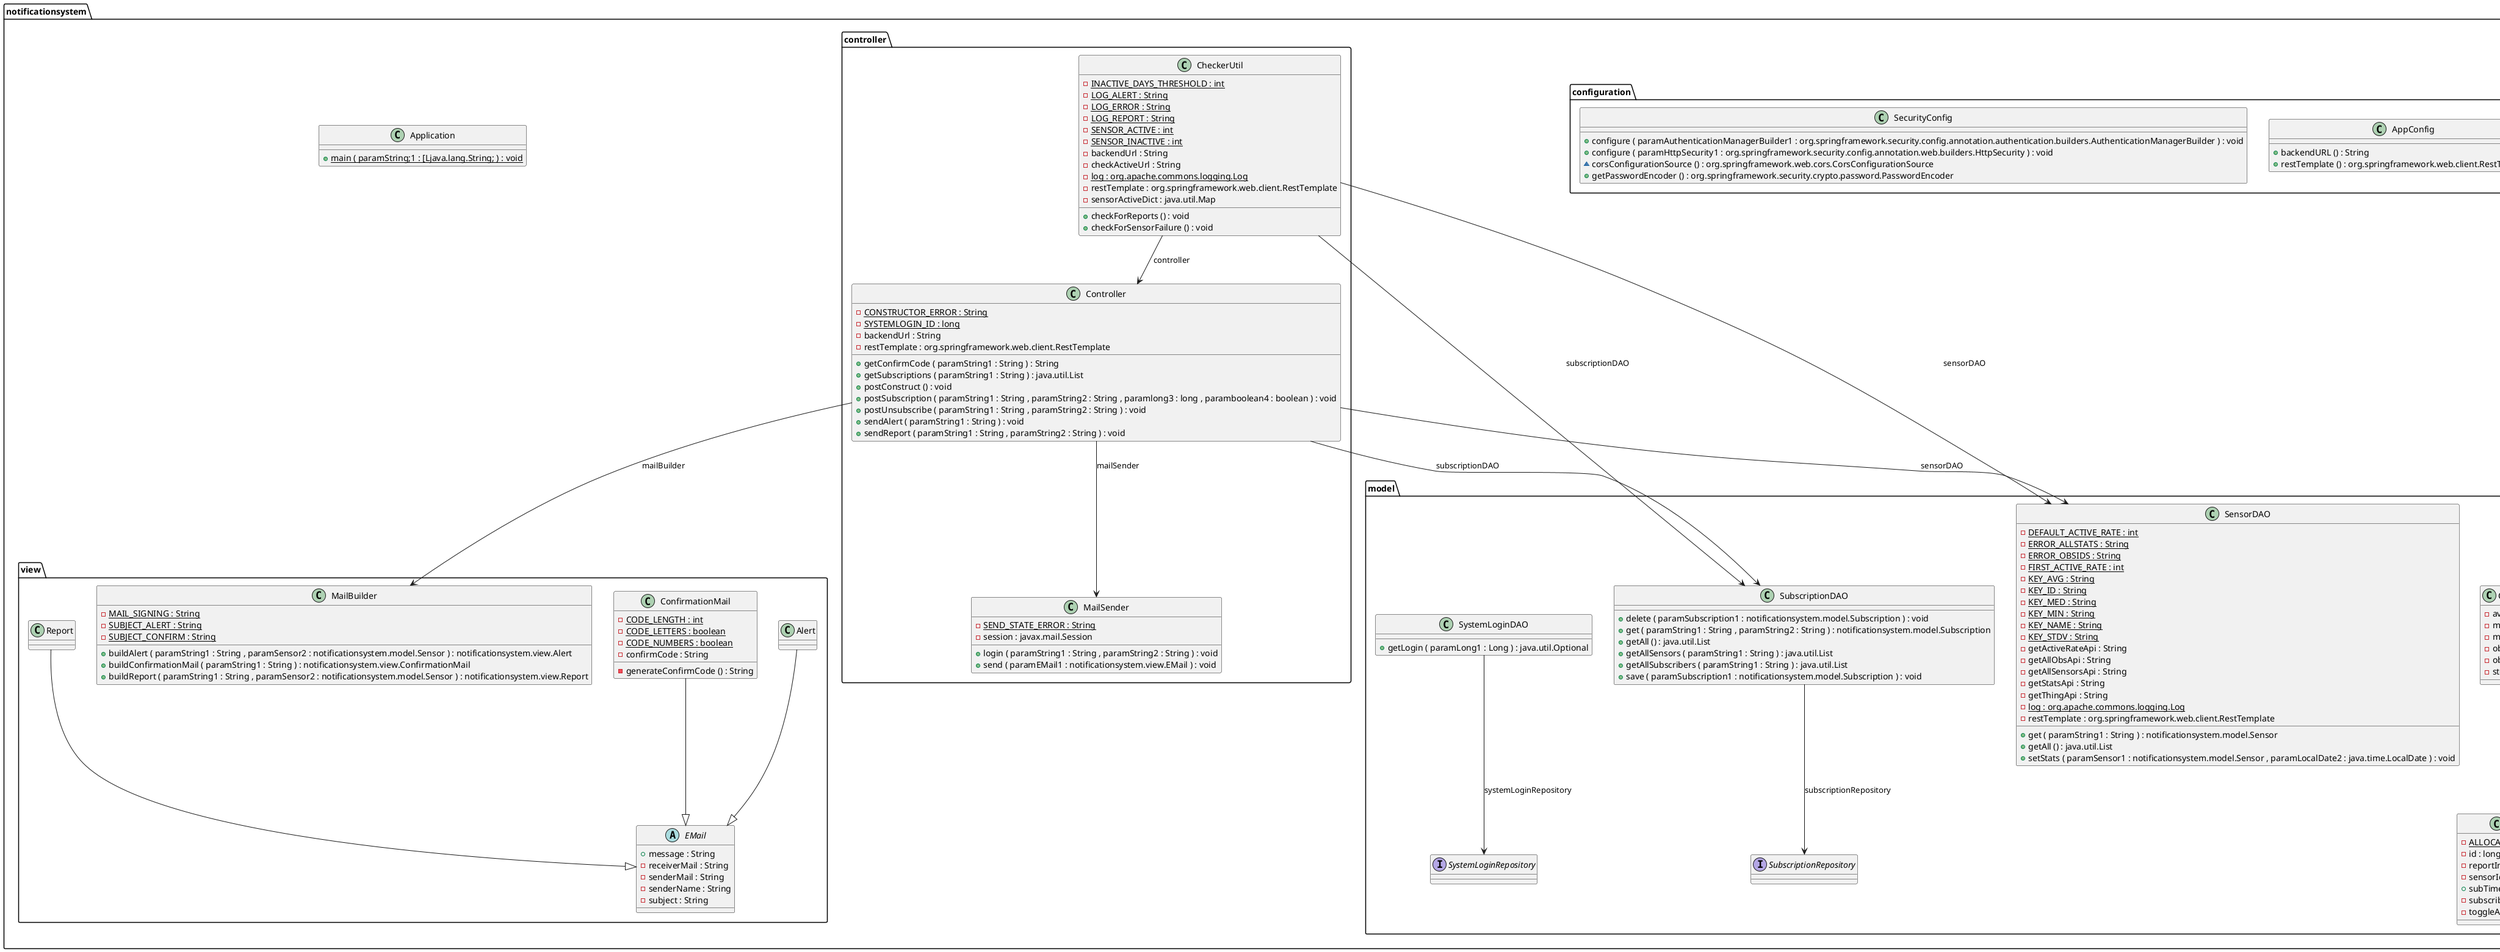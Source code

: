 @startuml

class notificationsystem.Application {
	{method}  {static} +main ( paramString;1 : [Ljava.lang.String; ) : void
}


class notificationsystem.configuration.AppConfig {
	{method} +backendURL () : String
	{method} +restTemplate () : org.springframework.web.client.RestTemplate
}


class notificationsystem.configuration.SecurityConfig {
	{method} +configure ( paramAuthenticationManagerBuilder1 : org.springframework.security.config.annotation.authentication.builders.AuthenticationManagerBuilder ) : void
	{method} +configure ( paramHttpSecurity1 : org.springframework.security.config.annotation.web.builders.HttpSecurity ) : void
	{method} ~corsConfigurationSource () : org.springframework.web.cors.CorsConfigurationSource
	{method} +getPasswordEncoder () : org.springframework.security.crypto.password.PasswordEncoder
}


class notificationsystem.controller.CheckerUtil {
	{field} {static} -INACTIVE_DAYS_THRESHOLD : int
	{field} {static} -LOG_ALERT : String
	{field} {static} -LOG_ERROR : String
	{field} {static} -LOG_REPORT : String
	{field} {static} -SENSOR_ACTIVE : int
	{field} {static} -SENSOR_INACTIVE : int
	{field} -backendUrl : String
	{field} -checkActiveUrl : String
	{field} {static} -log : org.apache.commons.logging.Log
	{field} -restTemplate : org.springframework.web.client.RestTemplate
	{field} -sensorActiveDict : java.util.Map
	{method} +checkForReports () : void
	{method} +checkForSensorFailure () : void
}


class notificationsystem.controller.Controller {
	{field} {static} -CONSTRUCTOR_ERROR : String
	{field} {static} -SYSTEMLOGIN_ID : long
	{field} -backendUrl : String
	{field} -restTemplate : org.springframework.web.client.RestTemplate
	{method} +getConfirmCode ( paramString1 : String ) : String
	{method} +getSubscriptions ( paramString1 : String ) : java.util.List
	{method} +postConstruct () : void
	{method} +postSubscription ( paramString1 : String , paramString2 : String , paramlong3 : long , paramboolean4 : boolean ) : void
	{method} +postUnsubscribe ( paramString1 : String , paramString2 : String ) : void
	{method} +sendAlert ( paramString1 : String ) : void
	{method} +sendReport ( paramString1 : String , paramString2 : String ) : void
}


class notificationsystem.controller.MailSender {
	{field} {static} -SEND_STATE_ERROR : String
	{field} -session : javax.mail.Session
	{method} +login ( paramString1 : String , paramString2 : String ) : void
	{method} +send ( paramEMail1 : notificationsystem.view.EMail ) : void
}


class notificationsystem.model.ObservationStats {
	{field} -avg : double
	{field} -med : double
	{field} -min : double
	{field} -obsId : String
	{field} -obsName : String
	{field} -stdv : double
}


class notificationsystem.model.Sensor {
	{field} {static} -COORDINATES_IN_LOCATION : int
	{field} {static} -COORDINATES_KEY : String
	{field} +activeRate : double
	{field} ~description : String
	{field} +id : String
	{field} ~location : String
	{field} ~name : String
	{field} ~properties : String
	{field} +stats : java.util.LinkedList
}


class notificationsystem.model.SensorDAO {
	{field} {static} -DEFAULT_ACTIVE_RATE : int
	{field} {static} -ERROR_ALLSTATS : String
	{field} {static} -ERROR_OBSIDS : String
	{field} {static} -FIRST_ACTIVE_RATE : int
	{field} {static} -KEY_AVG : String
	{field} {static} -KEY_ID : String
	{field} {static} -KEY_MED : String
	{field} {static} -KEY_MIN : String
	{field} {static} -KEY_NAME : String
	{field} {static} -KEY_STDV : String
	{field} -getActiveRateApi : String
	{field} -getAllObsApi : String
	{field} -getAllSensorsApi : String
	{field} -getStatsApi : String
	{field} -getThingApi : String
	{field} {static} -log : org.apache.commons.logging.Log
	{field} -restTemplate : org.springframework.web.client.RestTemplate
	{method} +get ( paramString1 : String ) : notificationsystem.model.Sensor
	{method} +getAll () : java.util.List
	{method} +setStats ( paramSensor1 : notificationsystem.model.Sensor , paramLocalDate2 : java.time.LocalDate ) : void
}


class notificationsystem.model.Subscription {
	{field} {static} -ALLOCATION_SIZE : int
	{field} -id : long
	{field} -reportInterval : long
	{field} -sensorId : String
	{field} +subTime : java.time.LocalDate
	{field} -subscriberAddress : String
	{field} -toggleAlert : boolean
}


class notificationsystem.model.SubscriptionDAO {
	{method} +delete ( paramSubscription1 : notificationsystem.model.Subscription ) : void
	{method} +get ( paramString1 : String , paramString2 : String ) : notificationsystem.model.Subscription
	{method} +getAll () : java.util.List
	{method} +getAllSensors ( paramString1 : String ) : java.util.List
	{method} +getAllSubscribers ( paramString1 : String ) : java.util.List
	{method} +save ( paramSubscription1 : notificationsystem.model.Subscription ) : void
}


interface notificationsystem.model.SubscriptionRepository {
}


class notificationsystem.model.SystemLogin {
	{field} -id : long
	{field} +password : String
	{field} +username : String
}


class notificationsystem.model.SystemLoginDAO {
	{method} +getLogin ( paramLong1 : Long ) : java.util.Optional
}


interface notificationsystem.model.SystemLoginRepository {
}


class notificationsystem.view.Alert {
}


class notificationsystem.view.ConfirmationMail {
	{field} {static} -CODE_LENGTH : int
	{field} {static} -CODE_LETTERS : boolean
	{field} {static} -CODE_NUMBERS : boolean
	{field} -confirmCode : String
	{method} -generateConfirmCode () : String
}


abstract class notificationsystem.view.EMail {
	{field} +message : String
	{field} -receiverMail : String
	{field} -senderMail : String
	{field} -senderName : String
	{field} -subject : String
}


class notificationsystem.view.MailBuilder {
	{field} {static} -MAIL_SIGNING : String
	{field} {static} -SUBJECT_ALERT : String
	{field} {static} -SUBJECT_CONFIRM : String
	{method} +buildAlert ( paramString1 : String , paramSensor2 : notificationsystem.model.Sensor ) : notificationsystem.view.Alert
	{method} +buildConfirmationMail ( paramString1 : String ) : notificationsystem.view.ConfirmationMail
	{method} +buildReport ( paramString1 : String , paramSensor2 : notificationsystem.model.Sensor ) : notificationsystem.view.Report
}


class notificationsystem.view.Report {
}




notificationsystem.controller.CheckerUtil -->  notificationsystem.controller.Controller : controller
notificationsystem.controller.CheckerUtil -->  notificationsystem.model.SensorDAO : sensorDAO
notificationsystem.controller.CheckerUtil -->  notificationsystem.model.SubscriptionDAO : subscriptionDAO
notificationsystem.controller.Controller -->  notificationsystem.controller.MailSender : mailSender
notificationsystem.controller.Controller -->  notificationsystem.model.SensorDAO : sensorDAO
notificationsystem.controller.Controller -->  notificationsystem.model.SubscriptionDAO : subscriptionDAO
notificationsystem.controller.Controller -->  notificationsystem.view.MailBuilder : mailBuilder
notificationsystem.model.SubscriptionDAO -->  notificationsystem.model.SubscriptionRepository : subscriptionRepository
notificationsystem.model.SystemLoginDAO -->  notificationsystem.model.SystemLoginRepository : systemLoginRepository
notificationsystem.view.Alert --|>  notificationsystem.view.EMail
notificationsystem.view.ConfirmationMail --|>  notificationsystem.view.EMail
notificationsystem.view.Report --|>  notificationsystem.view.EMail


@enduml